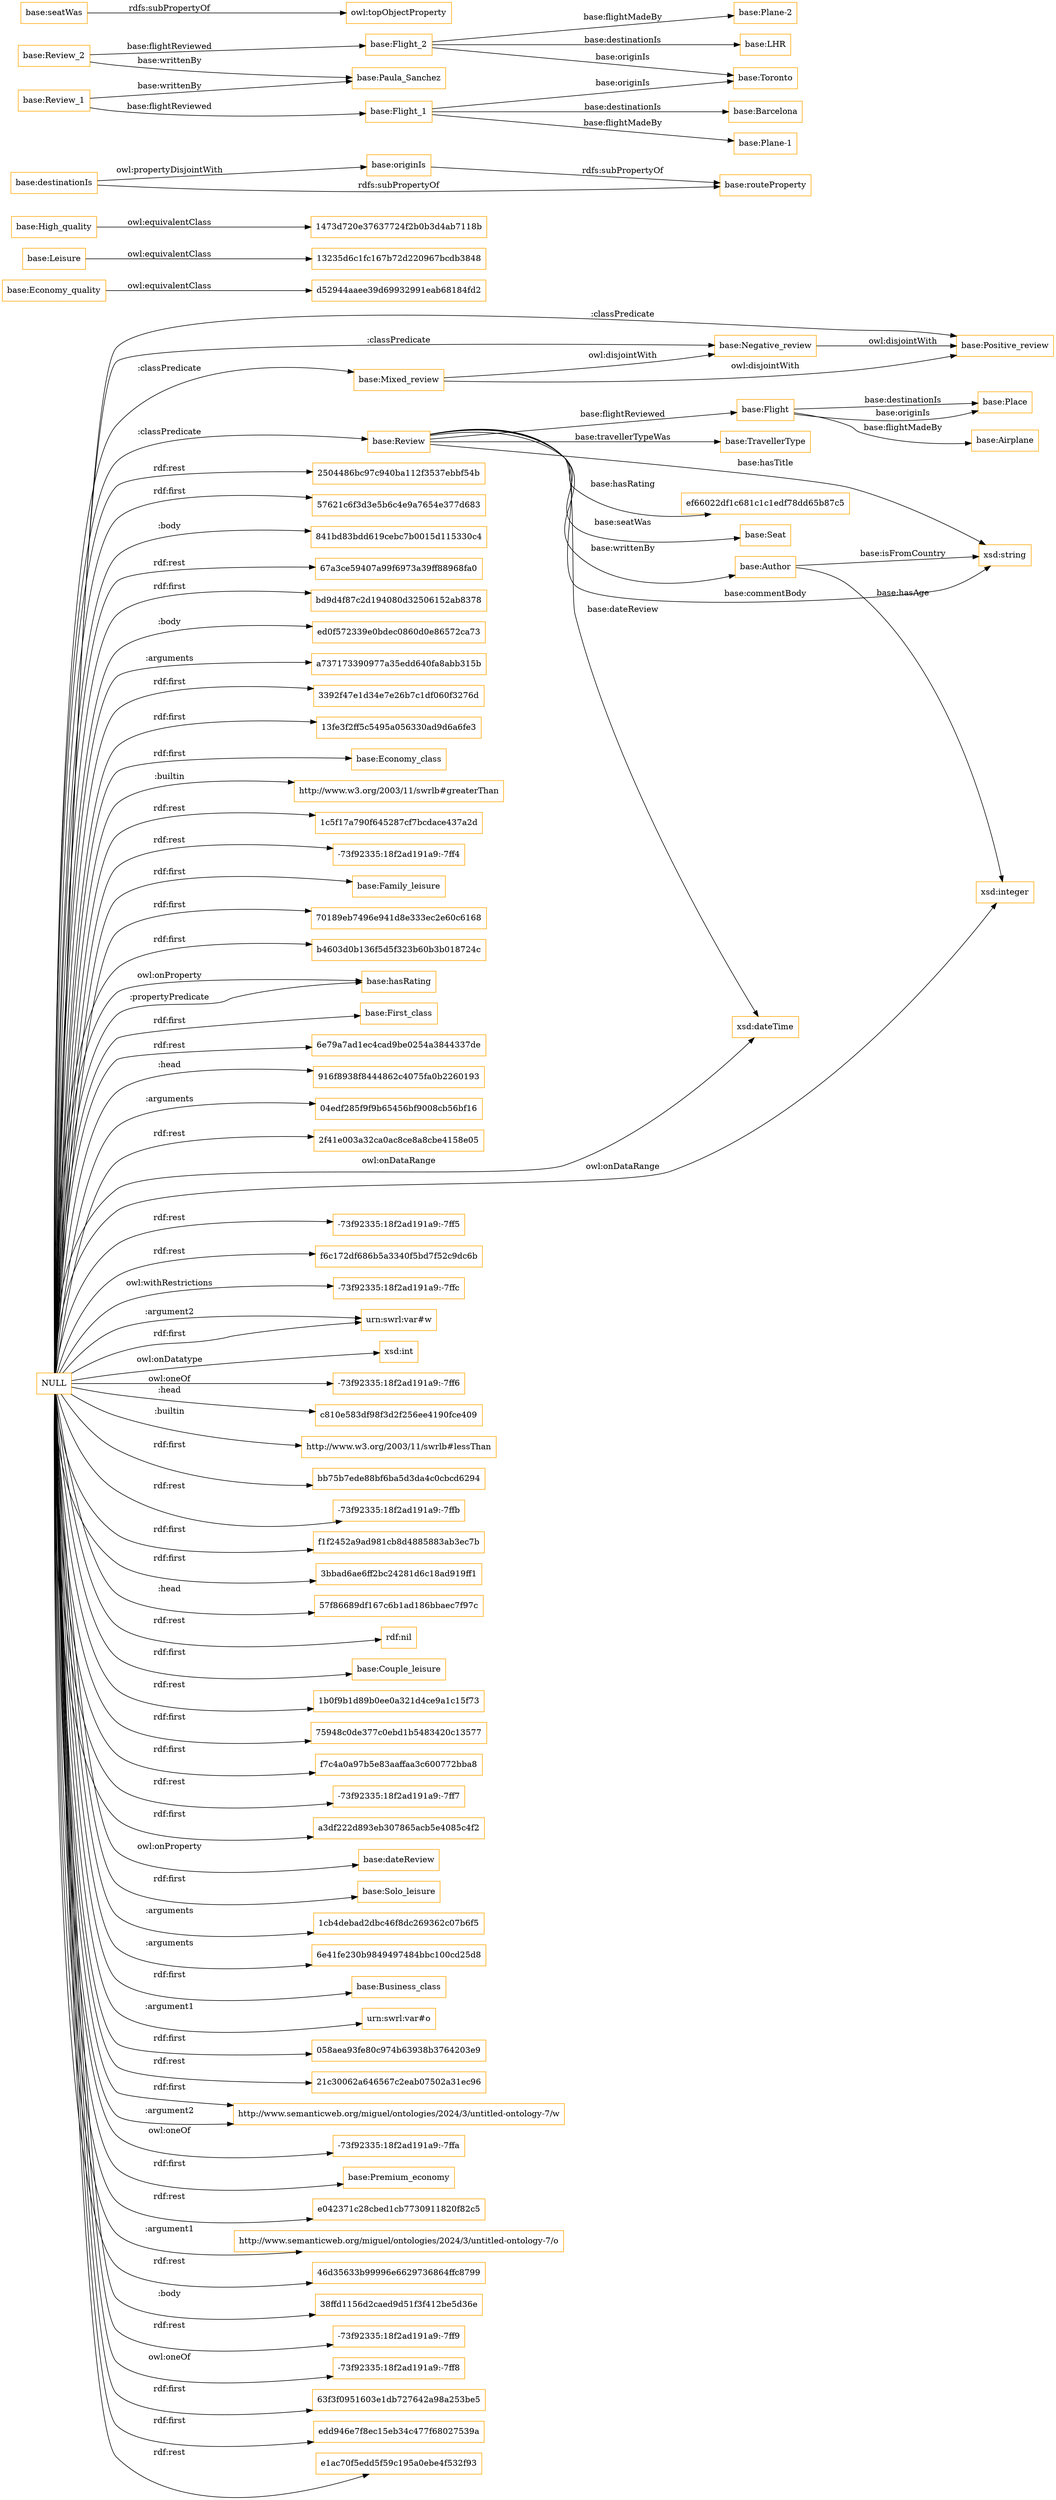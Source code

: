 digraph ar2dtool_diagram { 
rankdir=LR;
size="1501"
node [shape = rectangle, color="orange"]; "base:Mixed_review" "base:Airplane" "base:Seat" "base:Economy_quality" "base:Review" "base:Negative_review" "base:Author" "13235d6c1fc167b72d220967bcdb3848" "base:High_quality" "base:Flight" "base:Positive_review" "1473d720e37637724f2b0b3d4ab7118b" "d52944aaee39d69932991eab68184fd2" "base:Place" "base:Leisure" "base:TravellerType" ; /*classes style*/
	"NULL" -> "2504486bc97c940ba112f3537ebbf54b" [ label = "rdf:rest" ];
	"NULL" -> "57621c6f3d3e5b6c4e9a7654e377d683" [ label = "rdf:first" ];
	"NULL" -> "841bd83bdd619cebc7b0015d115330c4" [ label = ":body" ];
	"NULL" -> "67a3ce59407a99f6973a39ff88968fa0" [ label = "rdf:rest" ];
	"NULL" -> "bd9d4f87c2d194080d32506152ab8378" [ label = "rdf:first" ];
	"NULL" -> "ed0f572339e0bdec0860d0e86572ca73" [ label = ":body" ];
	"NULL" -> "a737173390977a35edd640fa8abb315b" [ label = ":arguments" ];
	"NULL" -> "3392f47e1d34e7e26b7c1df060f3276d" [ label = "rdf:first" ];
	"NULL" -> "13fe3f2ff5c5495a056330ad9d6a6fe3" [ label = "rdf:first" ];
	"NULL" -> "base:Economy_class" [ label = "rdf:first" ];
	"NULL" -> "http://www.w3.org/2003/11/swrlb#greaterThan" [ label = ":builtin" ];
	"NULL" -> "1c5f17a790f645287cf7bcdace437a2d" [ label = "rdf:rest" ];
	"NULL" -> "-73f92335:18f2ad191a9:-7ff4" [ label = "rdf:rest" ];
	"NULL" -> "base:Family_leisure" [ label = "rdf:first" ];
	"NULL" -> "70189eb7496e941d8e333ec2e60c6168" [ label = "rdf:first" ];
	"NULL" -> "b4603d0b136f5d5f323b60b3b018724c" [ label = "rdf:first" ];
	"NULL" -> "base:hasRating" [ label = ":propertyPredicate" ];
	"NULL" -> "base:Mixed_review" [ label = ":classPredicate" ];
	"NULL" -> "base:First_class" [ label = "rdf:first" ];
	"NULL" -> "6e79a7ad1ec4cad9be0254a3844337de" [ label = "rdf:rest" ];
	"NULL" -> "916f8938f8444862c4075fa0b2260193" [ label = ":head" ];
	"NULL" -> "04edf285f9f9b65456bf9008cb56bf16" [ label = ":arguments" ];
	"NULL" -> "2f41e003a32ca0ac8ce8a8cbe4158e05" [ label = "rdf:rest" ];
	"NULL" -> "xsd:integer" [ label = "owl:onDataRange" ];
	"NULL" -> "xsd:dateTime" [ label = "owl:onDataRange" ];
	"NULL" -> "-73f92335:18f2ad191a9:-7ff5" [ label = "rdf:rest" ];
	"NULL" -> "f6c172df686b5a3340f5bd7f52c9dc6b" [ label = "rdf:rest" ];
	"NULL" -> "-73f92335:18f2ad191a9:-7ffc" [ label = "owl:withRestrictions" ];
	"NULL" -> "urn:swrl:var#w" [ label = "rdf:first" ];
	"NULL" -> "xsd:int" [ label = "owl:onDatatype" ];
	"NULL" -> "-73f92335:18f2ad191a9:-7ff6" [ label = "owl:oneOf" ];
	"NULL" -> "c810e583df98f3d2f256ee4190fce409" [ label = ":head" ];
	"NULL" -> "base:Negative_review" [ label = ":classPredicate" ];
	"NULL" -> "http://www.w3.org/2003/11/swrlb#lessThan" [ label = ":builtin" ];
	"NULL" -> "bb75b7ede88bf6ba5d3da4c0cbcd6294" [ label = "rdf:first" ];
	"NULL" -> "base:Positive_review" [ label = ":classPredicate" ];
	"NULL" -> "-73f92335:18f2ad191a9:-7ffb" [ label = "rdf:rest" ];
	"NULL" -> "urn:swrl:var#w" [ label = ":argument2" ];
	"NULL" -> "f1f2452a9ad981cb8d4885883ab3ec7b" [ label = "rdf:first" ];
	"NULL" -> "3bbad6ae6ff2bc24281d6c18ad919ff1" [ label = "rdf:first" ];
	"NULL" -> "57f86689df167c6b1ad186bbaec7f97c" [ label = ":head" ];
	"NULL" -> "rdf:nil" [ label = "rdf:rest" ];
	"NULL" -> "base:Couple_leisure" [ label = "rdf:first" ];
	"NULL" -> "1b0f9b1d89b0ee0a321d4ce9a1c15f73" [ label = "rdf:rest" ];
	"NULL" -> "75948c0de377c0ebd1b5483420c13577" [ label = "rdf:first" ];
	"NULL" -> "f7c4a0a97b5e83aaffaa3c600772bba8" [ label = "rdf:first" ];
	"NULL" -> "base:hasRating" [ label = "owl:onProperty" ];
	"NULL" -> "-73f92335:18f2ad191a9:-7ff7" [ label = "rdf:rest" ];
	"NULL" -> "a3df222d893eb307865acb5e4085c4f2" [ label = "rdf:first" ];
	"NULL" -> "base:dateReview" [ label = "owl:onProperty" ];
	"NULL" -> "base:Solo_leisure" [ label = "rdf:first" ];
	"NULL" -> "1cb4debad2dbc46f8dc269362c07b6f5" [ label = ":arguments" ];
	"NULL" -> "6e41fe230b9849497484bbc100cd25d8" [ label = ":arguments" ];
	"NULL" -> "base:Business_class" [ label = "rdf:first" ];
	"NULL" -> "urn:swrl:var#o" [ label = ":argument1" ];
	"NULL" -> "058aea93fe80c974b63938b3764203e9" [ label = "rdf:first" ];
	"NULL" -> "21c30062a646567c2eab07502a31ec96" [ label = "rdf:rest" ];
	"NULL" -> "http://www.semanticweb.org/miguel/ontologies/2024/3/untitled-ontology-7/w" [ label = ":argument2" ];
	"NULL" -> "http://www.semanticweb.org/miguel/ontologies/2024/3/untitled-ontology-7/w" [ label = "rdf:first" ];
	"NULL" -> "-73f92335:18f2ad191a9:-7ffa" [ label = "owl:oneOf" ];
	"NULL" -> "base:Premium_economy" [ label = "rdf:first" ];
	"NULL" -> "e042371c28cbed1cb7730911820f82c5" [ label = "rdf:rest" ];
	"NULL" -> "http://www.semanticweb.org/miguel/ontologies/2024/3/untitled-ontology-7/o" [ label = ":argument1" ];
	"NULL" -> "46d35633b99996e6629736864ffc8799" [ label = "rdf:rest" ];
	"NULL" -> "38ffd1156d2caed9d51f3f412be5d36e" [ label = ":body" ];
	"NULL" -> "-73f92335:18f2ad191a9:-7ff9" [ label = "rdf:rest" ];
	"NULL" -> "-73f92335:18f2ad191a9:-7ff8" [ label = "owl:oneOf" ];
	"NULL" -> "63f3f0951603e1db727642a98a253be5" [ label = "rdf:first" ];
	"NULL" -> "edd946e7f8ec15eb34c477f68027539a" [ label = "rdf:first" ];
	"NULL" -> "base:Review" [ label = ":classPredicate" ];
	"NULL" -> "e1ac70f5edd5f59c195a0ebe4f532f93" [ label = "rdf:rest" ];
	"base:destinationIs" -> "base:originIs" [ label = "owl:propertyDisjointWith" ];
	"base:destinationIs" -> "base:routeProperty" [ label = "rdfs:subPropertyOf" ];
	"base:Leisure" -> "13235d6c1fc167b72d220967bcdb3848" [ label = "owl:equivalentClass" ];
	"base:Review_2" -> "base:Paula_Sanchez" [ label = "base:writtenBy" ];
	"base:Review_2" -> "base:Flight_2" [ label = "base:flightReviewed" ];
	"base:High_quality" -> "1473d720e37637724f2b0b3d4ab7118b" [ label = "owl:equivalentClass" ];
	"base:Review_1" -> "base:Paula_Sanchez" [ label = "base:writtenBy" ];
	"base:Review_1" -> "base:Flight_1" [ label = "base:flightReviewed" ];
	"base:seatWas" -> "owl:topObjectProperty" [ label = "rdfs:subPropertyOf" ];
	"base:Economy_quality" -> "d52944aaee39d69932991eab68184fd2" [ label = "owl:equivalentClass" ];
	"base:Flight_2" -> "base:Toronto" [ label = "base:originIs" ];
	"base:Flight_2" -> "base:Plane-2" [ label = "base:flightMadeBy" ];
	"base:Flight_2" -> "base:LHR" [ label = "base:destinationIs" ];
	"base:Mixed_review" -> "base:Positive_review" [ label = "owl:disjointWith" ];
	"base:Mixed_review" -> "base:Negative_review" [ label = "owl:disjointWith" ];
	"base:Negative_review" -> "base:Positive_review" [ label = "owl:disjointWith" ];
	"base:Flight_1" -> "base:Toronto" [ label = "base:originIs" ];
	"base:Flight_1" -> "base:Plane-1" [ label = "base:flightMadeBy" ];
	"base:Flight_1" -> "base:Barcelona" [ label = "base:destinationIs" ];
	"base:originIs" -> "base:routeProperty" [ label = "rdfs:subPropertyOf" ];
	"base:Author" -> "xsd:string" [ label = "base:isFromCountry" ];
	"base:Review" -> "ef66022df1c681c1c1edf78dd65b87c5" [ label = "base:hasRating" ];
	"base:Review" -> "base:Seat" [ label = "base:seatWas" ];
	"base:Flight" -> "base:Airplane" [ label = "base:flightMadeBy" ];
	"base:Review" -> "base:TravellerType" [ label = "base:travellerTypeWas" ];
	"base:Review" -> "base:Author" [ label = "base:writtenBy" ];
	"base:Review" -> "xsd:dateTime" [ label = "base:dateReview" ];
	"base:Flight" -> "base:Place" [ label = "base:originIs" ];
	"base:Review" -> "xsd:string" [ label = "base:hasTitle" ];
	"base:Flight" -> "base:Place" [ label = "base:destinationIs" ];
	"base:Author" -> "xsd:integer" [ label = "base:hasAge" ];
	"base:Review" -> "base:Flight" [ label = "base:flightReviewed" ];
	"base:Review" -> "xsd:string" [ label = "base:commentBody" ];

}
